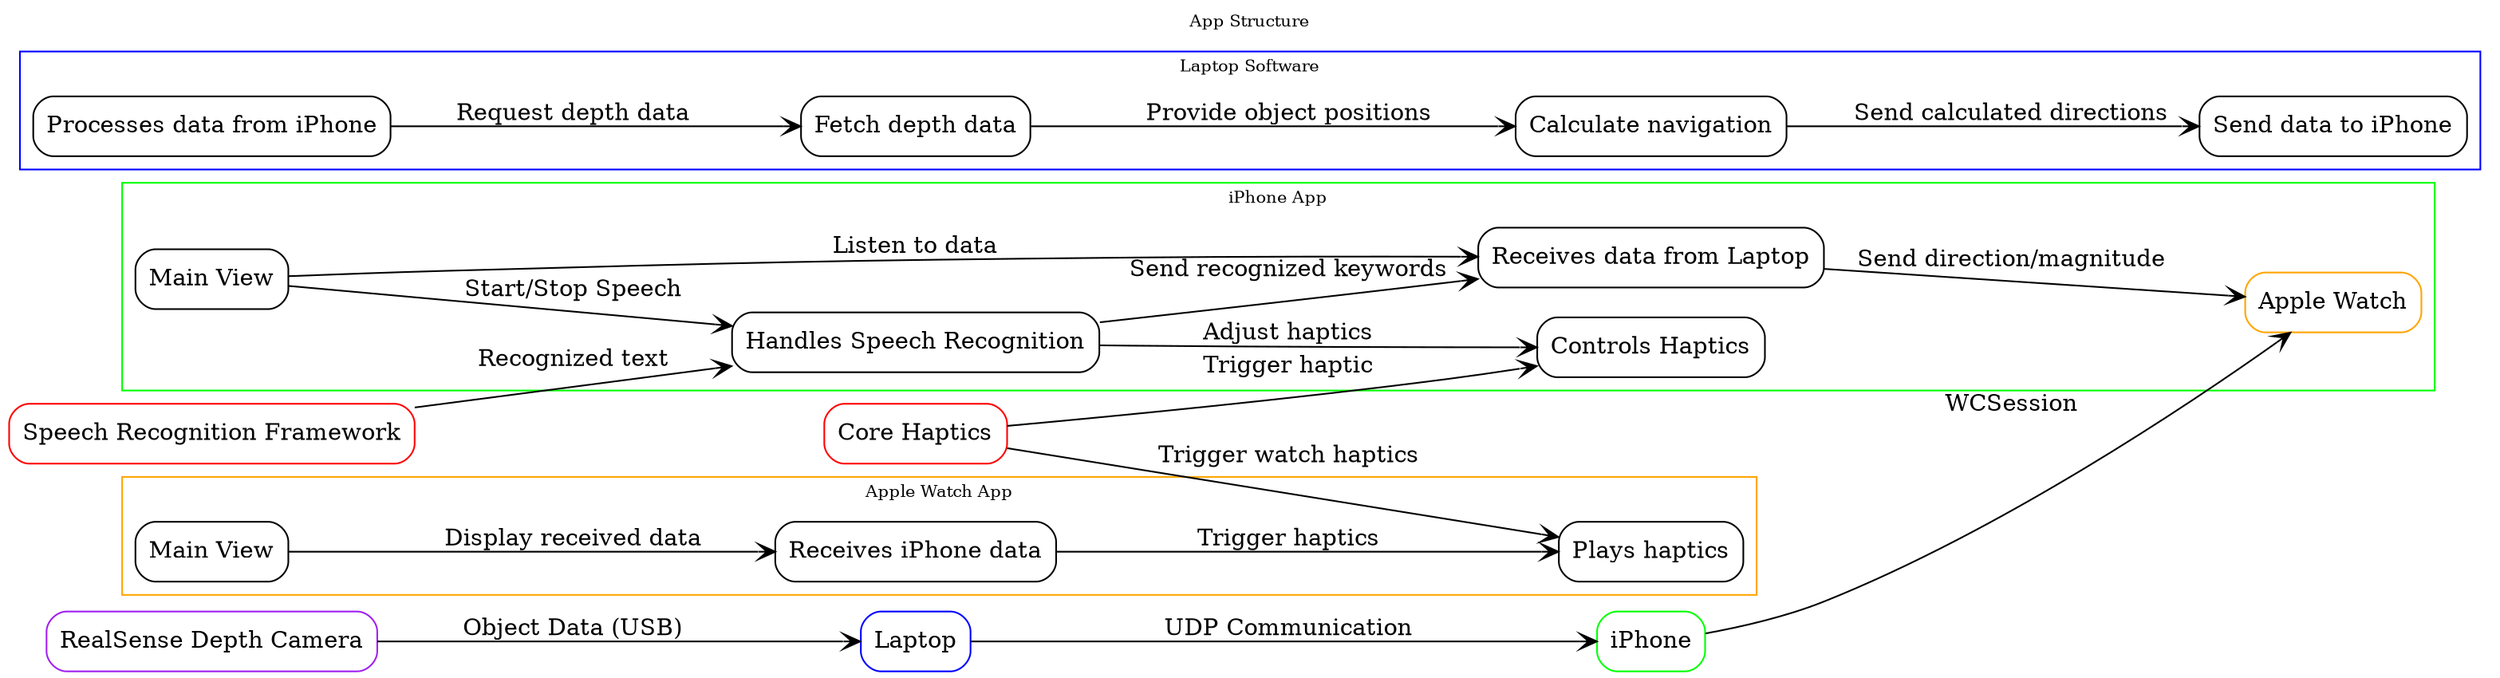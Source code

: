 digraph AppStructure {
    // Graph settings
    graph [fontsize=10 labelloc="t" label="App Structure" splines=true rankdir="LR"];
    node [shape=box style=rounded];
    edge [arrowhead=open];

    // Main components
    "Laptop" [color=blue];
    "iPhone" [color=green];
    "Apple Watch" [color=orange];
    "RealSense Depth Camera" [color=purple];

    // Connections between devices
    "Laptop" -> "iPhone" [label="UDP Communication"];
    "iPhone" -> "Apple Watch" [label="WCSession"];
    "RealSense Depth Camera" -> "Laptop" [label="Object Data (USB)"];

    // iPhone app structure
    subgraph cluster_iPhone {
        label="iPhone App";
        color=green;
        "ContentView" [label="Main View"];
        "UDPReceiver" [label="Receives data from Laptop"];
        "SpeechRecognitionManager" [label="Handles Speech Recognition"];
        "HapticEngine" [label="Controls Haptics"];

        "ContentView" -> "UDPReceiver" [label="Listen to data"];
        "ContentView" -> "SpeechRecognitionManager" [label="Start/Stop Speech"];
        "SpeechRecognitionManager" -> "UDPReceiver" [label="Send recognized keywords"];
        "SpeechRecognitionManager" -> "HapticEngine" [label="Adjust haptics"];
        "UDPReceiver" -> "Apple Watch" [label="Send direction/magnitude"];
    }

    // Apple Watch app structure
    subgraph cluster_AppleWatch {
        label="Apple Watch App";
        color=orange;
        "WatchContentView" [label="Main View"];
        "WatchViewModel" [label="Receives iPhone data"];
        "HapticFeedbackHandler" [label="Plays haptics"];

        "WatchContentView" -> "WatchViewModel" [label="Display received data"];
        "WatchViewModel" -> "HapticFeedbackHandler" [label="Trigger haptics"];
    }

    // Laptop software structure
    subgraph cluster_Laptop {
        label="Laptop Software";
        color=blue;
        "Python UDP Server" [label="Processes data from iPhone"];
        "RealSense API" [label="Fetch depth data"];
        "Path Planner" [label="Calculate navigation"];
        "Data Broadcaster" [label="Send data to iPhone"];

        "Python UDP Server" -> "RealSense API" [label="Request depth data"];
        "RealSense API" -> "Path Planner" [label="Provide object positions"];
        "Path Planner" -> "Data Broadcaster" [label="Send calculated directions"];
    }

    // External connections
    "SpeechRecognition" [label="Speech Recognition Framework" color=red];
    "Haptic Framework" [label="Core Haptics" color=red];

    // Linking external frameworks
    "SpeechRecognition" -> "SpeechRecognitionManager" [label="Recognized text"];
    "Haptic Framework" -> "HapticEngine" [label="Trigger haptic"];
    "Haptic Framework" -> "HapticFeedbackHandler" [label="Trigger watch haptics"];
}
